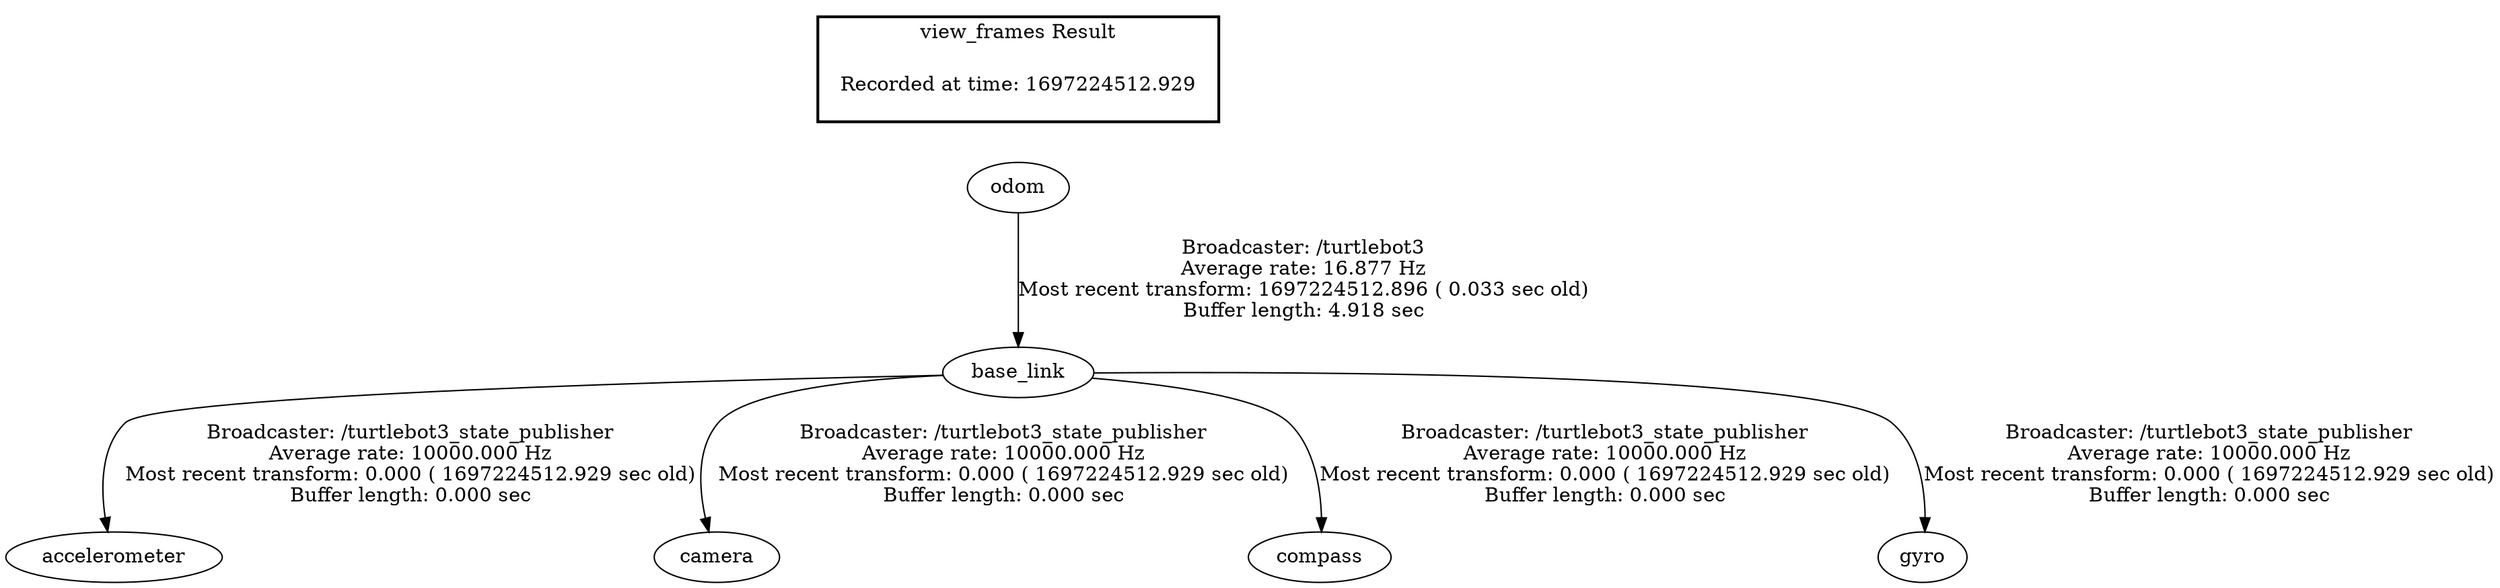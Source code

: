 digraph G {
"base_link" -> "accelerometer"[label="Broadcaster: /turtlebot3_state_publisher\nAverage rate: 10000.000 Hz\nMost recent transform: 0.000 ( 1697224512.929 sec old)\nBuffer length: 0.000 sec\n"];
"odom" -> "base_link"[label="Broadcaster: /turtlebot3\nAverage rate: 16.877 Hz\nMost recent transform: 1697224512.896 ( 0.033 sec old)\nBuffer length: 4.918 sec\n"];
"base_link" -> "camera"[label="Broadcaster: /turtlebot3_state_publisher\nAverage rate: 10000.000 Hz\nMost recent transform: 0.000 ( 1697224512.929 sec old)\nBuffer length: 0.000 sec\n"];
"base_link" -> "compass"[label="Broadcaster: /turtlebot3_state_publisher\nAverage rate: 10000.000 Hz\nMost recent transform: 0.000 ( 1697224512.929 sec old)\nBuffer length: 0.000 sec\n"];
"base_link" -> "gyro"[label="Broadcaster: /turtlebot3_state_publisher\nAverage rate: 10000.000 Hz\nMost recent transform: 0.000 ( 1697224512.929 sec old)\nBuffer length: 0.000 sec\n"];
edge [style=invis];
 subgraph cluster_legend { style=bold; color=black; label ="view_frames Result";
"Recorded at time: 1697224512.929"[ shape=plaintext ] ;
 }->"odom";
}